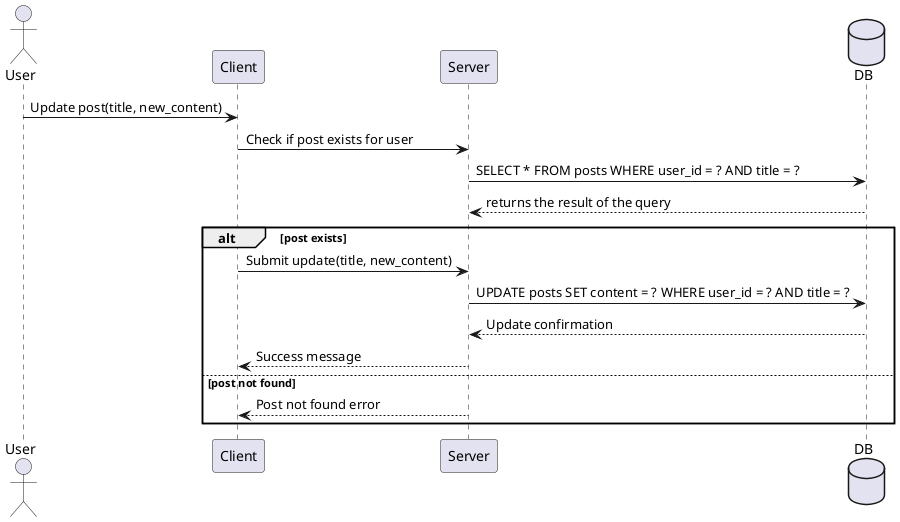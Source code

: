 @startuml Post update
actor User
participant Client
participant Server
database DB

User -> Client: Update post(title, new_content)
Client -> Server: Check if post exists for user
Server -> DB: SELECT * FROM posts WHERE user_id = ? AND title = ?
DB --> Server: returns the result of the query
alt post exists
    Client -> Server: Submit update(title, new_content)
    Server -> DB: UPDATE posts SET content = ? WHERE user_id = ? AND title = ?
    DB --> Server: Update confirmation
    Server --> Client: Success message
else post not found
    Server --> Client: Post not found error
end
@enduml
